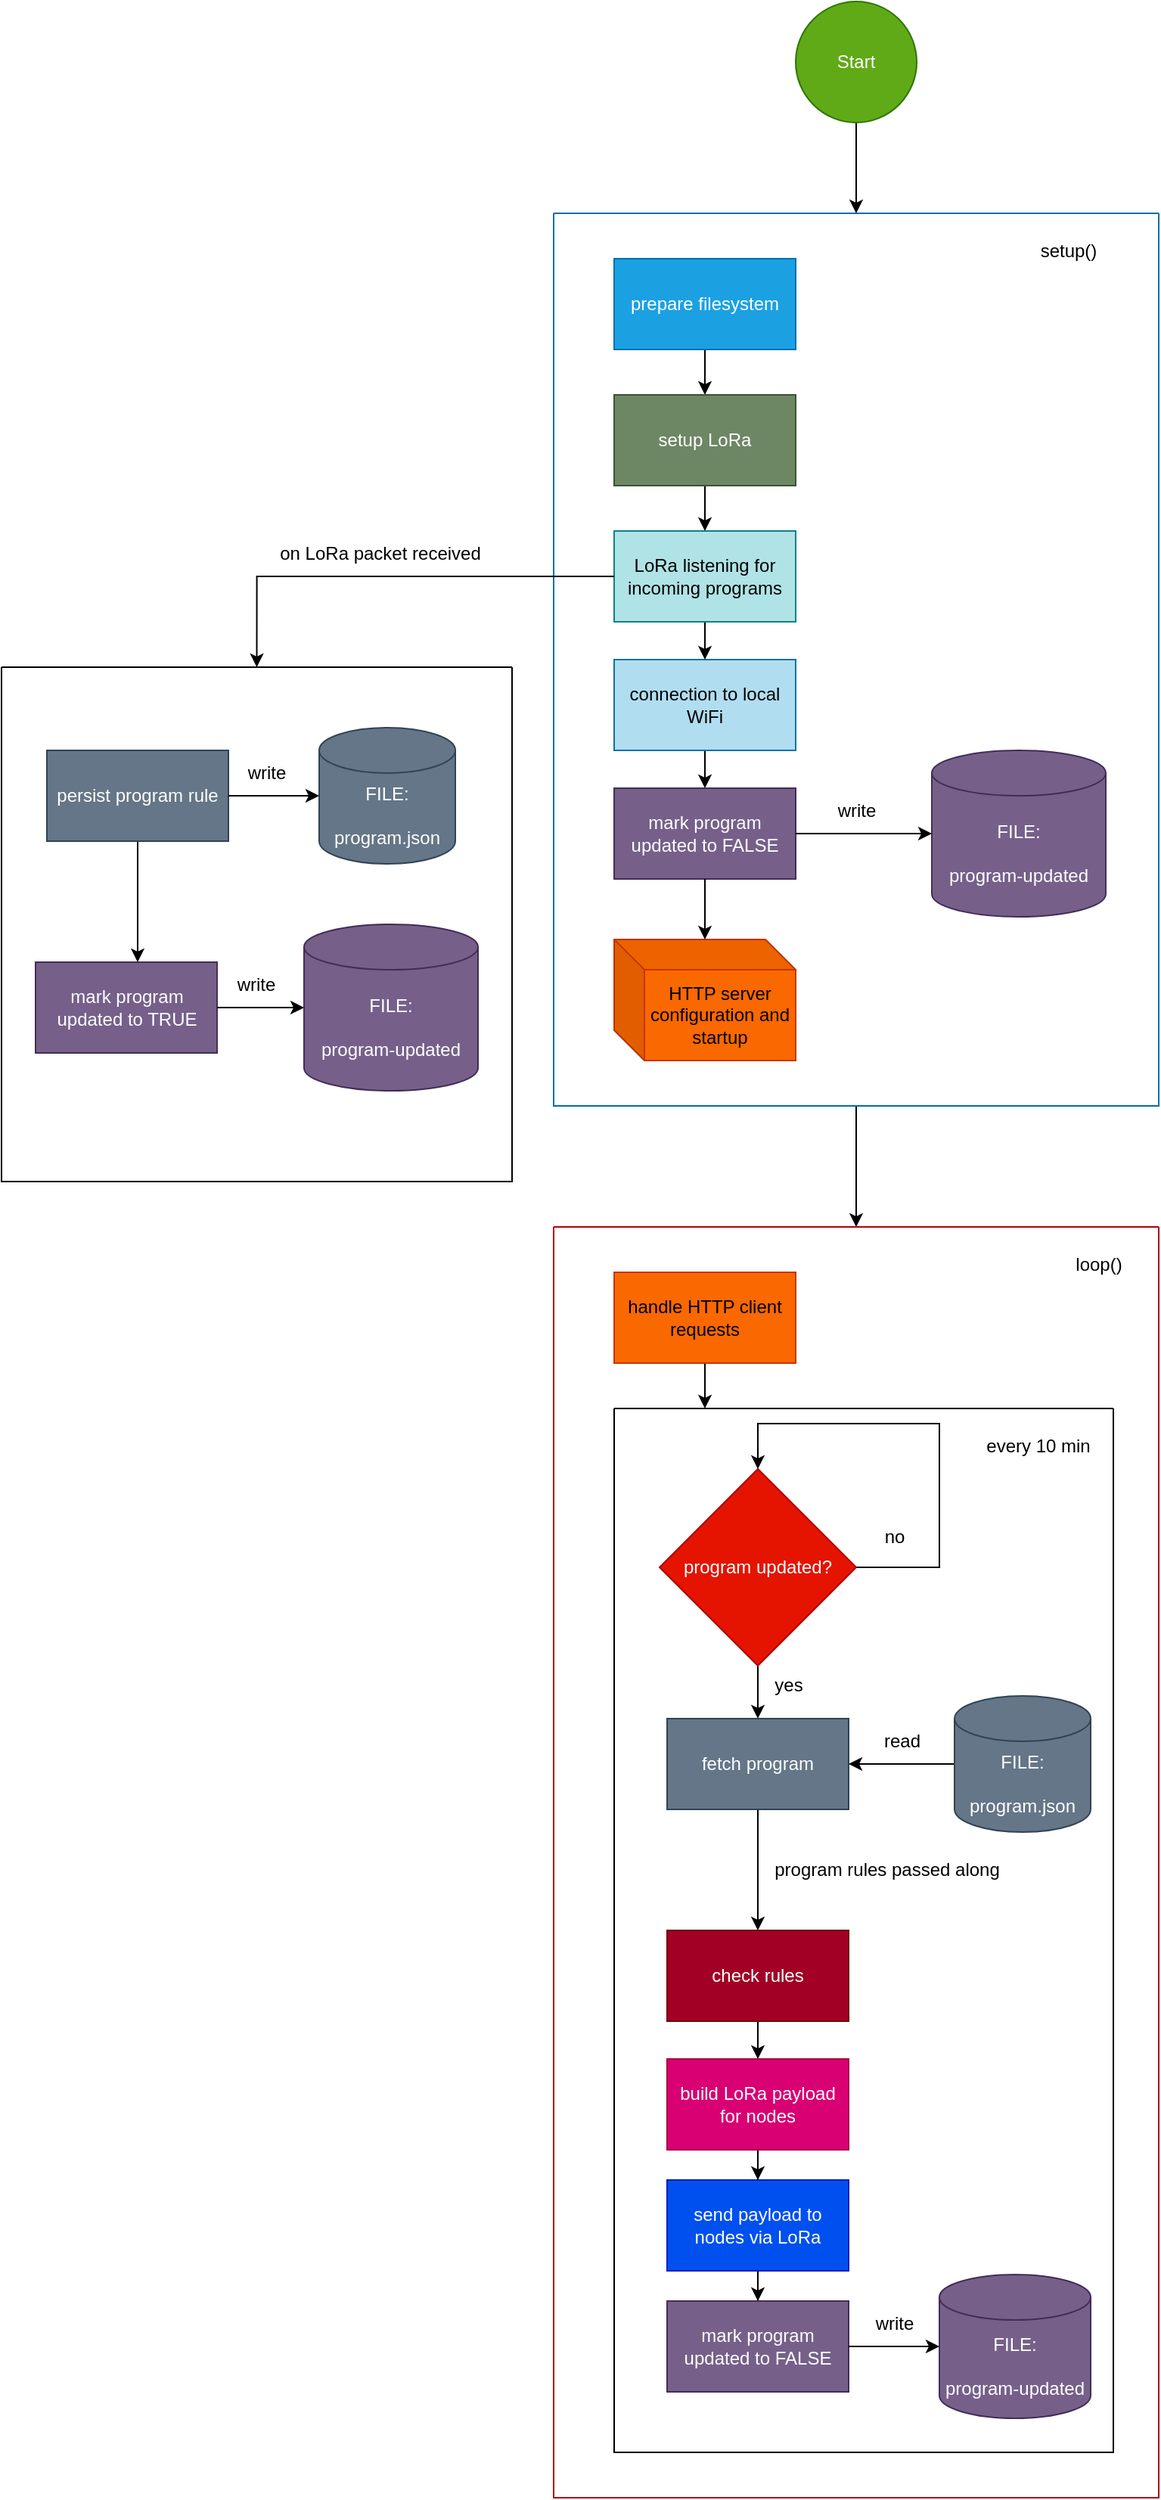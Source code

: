 <mxfile version="28.0.7">
  <diagram id="master-node" name="Flow">
    <mxGraphModel dx="2276" dy="722" grid="1" gridSize="10" guides="1" tooltips="1" connect="1" arrows="1" fold="1" page="1" pageScale="1" pageWidth="850" pageHeight="1100" background="#ffffff" math="0" shadow="0">
      <root>
        <mxCell id="0" />
        <mxCell id="1" parent="0" />
        <mxCell id="e-fHg1qAu55DlBUtpJUG-63" style="edgeStyle=orthogonalEdgeStyle;rounded=0;orthogonalLoop=1;jettySize=auto;html=1;" edge="1" parent="1" source="e-fHg1qAu55DlBUtpJUG-8" target="e-fHg1qAu55DlBUtpJUG-29">
          <mxGeometry relative="1" as="geometry" />
        </mxCell>
        <mxCell id="e-fHg1qAu55DlBUtpJUG-8" value="" style="swimlane;startSize=0;fillColor=#1ba1e2;fontColor=#ffffff;strokeColor=#006EAF;" vertex="1" parent="1">
          <mxGeometry x="225" y="180" width="400" height="590" as="geometry" />
        </mxCell>
        <mxCell id="e-fHg1qAu55DlBUtpJUG-10" value="setup()" style="text;html=1;align=center;verticalAlign=middle;resizable=0;points=[];autosize=1;strokeColor=none;fillColor=none;" vertex="1" parent="e-fHg1qAu55DlBUtpJUG-8">
          <mxGeometry x="310" y="10" width="60" height="30" as="geometry" />
        </mxCell>
        <mxCell id="e-fHg1qAu55DlBUtpJUG-23" style="edgeStyle=orthogonalEdgeStyle;rounded=0;orthogonalLoop=1;jettySize=auto;html=1;" edge="1" parent="e-fHg1qAu55DlBUtpJUG-8" source="e-fHg1qAu55DlBUtpJUG-11" target="e-fHg1qAu55DlBUtpJUG-12">
          <mxGeometry relative="1" as="geometry" />
        </mxCell>
        <mxCell id="e-fHg1qAu55DlBUtpJUG-11" value="prepare filesystem" style="rounded=0;whiteSpace=wrap;html=1;fillColor=#1ba1e2;fontColor=#ffffff;strokeColor=#006EAF;" vertex="1" parent="e-fHg1qAu55DlBUtpJUG-8">
          <mxGeometry x="40" y="30" width="120" height="60" as="geometry" />
        </mxCell>
        <mxCell id="e-fHg1qAu55DlBUtpJUG-26" style="edgeStyle=orthogonalEdgeStyle;rounded=0;orthogonalLoop=1;jettySize=auto;html=1;" edge="1" parent="e-fHg1qAu55DlBUtpJUG-8" source="e-fHg1qAu55DlBUtpJUG-15" target="e-fHg1qAu55DlBUtpJUG-18">
          <mxGeometry relative="1" as="geometry" />
        </mxCell>
        <mxCell id="e-fHg1qAu55DlBUtpJUG-15" value="connection to local WiFi" style="rounded=0;whiteSpace=wrap;html=1;fillColor=#b1ddf0;strokeColor=#10739e;" vertex="1" parent="e-fHg1qAu55DlBUtpJUG-8">
          <mxGeometry x="40" y="295" width="120" height="60" as="geometry" />
        </mxCell>
        <mxCell id="e-fHg1qAu55DlBUtpJUG-25" style="edgeStyle=orthogonalEdgeStyle;rounded=0;orthogonalLoop=1;jettySize=auto;html=1;" edge="1" parent="e-fHg1qAu55DlBUtpJUG-8" source="e-fHg1qAu55DlBUtpJUG-13" target="e-fHg1qAu55DlBUtpJUG-15">
          <mxGeometry relative="1" as="geometry" />
        </mxCell>
        <mxCell id="e-fHg1qAu55DlBUtpJUG-13" value="LoRa listening for incoming programs" style="rounded=0;whiteSpace=wrap;html=1;fillColor=#b0e3e6;strokeColor=#0e8088;" vertex="1" parent="e-fHg1qAu55DlBUtpJUG-8">
          <mxGeometry x="40" y="210" width="120" height="60" as="geometry" />
        </mxCell>
        <mxCell id="e-fHg1qAu55DlBUtpJUG-24" style="edgeStyle=orthogonalEdgeStyle;rounded=0;orthogonalLoop=1;jettySize=auto;html=1;" edge="1" parent="e-fHg1qAu55DlBUtpJUG-8" source="e-fHg1qAu55DlBUtpJUG-12" target="e-fHg1qAu55DlBUtpJUG-13">
          <mxGeometry relative="1" as="geometry" />
        </mxCell>
        <mxCell id="e-fHg1qAu55DlBUtpJUG-12" value="setup LoRa" style="rounded=0;whiteSpace=wrap;html=1;fillColor=#6d8764;fontColor=#ffffff;strokeColor=#3A5431;" vertex="1" parent="e-fHg1qAu55DlBUtpJUG-8">
          <mxGeometry x="40" y="120" width="120" height="60" as="geometry" />
        </mxCell>
        <mxCell id="e-fHg1qAu55DlBUtpJUG-17" value="HTTP server configuration and startup" style="shape=cube;whiteSpace=wrap;html=1;boundedLbl=1;backgroundOutline=1;darkOpacity=0.05;darkOpacity2=0.1;fillColor=#fa6800;fontColor=#000000;strokeColor=#C73500;" vertex="1" parent="e-fHg1qAu55DlBUtpJUG-8">
          <mxGeometry x="40" y="480" width="120" height="80" as="geometry" />
        </mxCell>
        <mxCell id="e-fHg1qAu55DlBUtpJUG-18" value="mark program updated to FALSE" style="rounded=0;whiteSpace=wrap;html=1;fillColor=#76608a;fontColor=#ffffff;strokeColor=#432D57;" vertex="1" parent="e-fHg1qAu55DlBUtpJUG-8">
          <mxGeometry x="40" y="380" width="120" height="60" as="geometry" />
        </mxCell>
        <mxCell id="e-fHg1qAu55DlBUtpJUG-19" value="&lt;div&gt;FILE:&lt;/div&gt;&lt;div&gt;&lt;br&gt;&lt;/div&gt;&lt;div&gt;program-updated&lt;/div&gt;" style="shape=cylinder3;whiteSpace=wrap;html=1;boundedLbl=1;backgroundOutline=1;size=15;fillColor=#76608a;fontColor=#ffffff;strokeColor=#432D57;" vertex="1" parent="e-fHg1qAu55DlBUtpJUG-8">
          <mxGeometry x="250" y="355" width="115" height="110" as="geometry" />
        </mxCell>
        <mxCell id="e-fHg1qAu55DlBUtpJUG-20" style="edgeStyle=orthogonalEdgeStyle;rounded=0;orthogonalLoop=1;jettySize=auto;html=1;entryX=0;entryY=0.5;entryDx=0;entryDy=0;entryPerimeter=0;" edge="1" parent="e-fHg1qAu55DlBUtpJUG-8" source="e-fHg1qAu55DlBUtpJUG-18" target="e-fHg1qAu55DlBUtpJUG-19">
          <mxGeometry relative="1" as="geometry" />
        </mxCell>
        <mxCell id="e-fHg1qAu55DlBUtpJUG-21" value="write" style="text;html=1;align=center;verticalAlign=middle;resizable=0;points=[];autosize=1;strokeColor=none;fillColor=none;" vertex="1" parent="e-fHg1qAu55DlBUtpJUG-8">
          <mxGeometry x="175" y="380" width="50" height="30" as="geometry" />
        </mxCell>
        <mxCell id="e-fHg1qAu55DlBUtpJUG-27" style="edgeStyle=orthogonalEdgeStyle;rounded=0;orthogonalLoop=1;jettySize=auto;html=1;entryX=0.5;entryY=0;entryDx=0;entryDy=0;entryPerimeter=0;" edge="1" parent="e-fHg1qAu55DlBUtpJUG-8" source="e-fHg1qAu55DlBUtpJUG-18" target="e-fHg1qAu55DlBUtpJUG-17">
          <mxGeometry relative="1" as="geometry" />
        </mxCell>
        <mxCell id="e-fHg1qAu55DlBUtpJUG-28" style="edgeStyle=orthogonalEdgeStyle;rounded=0;orthogonalLoop=1;jettySize=auto;html=1;entryX=0.5;entryY=0;entryDx=0;entryDy=0;" edge="1" parent="1" source="e-fHg1qAu55DlBUtpJUG-9" target="e-fHg1qAu55DlBUtpJUG-8">
          <mxGeometry relative="1" as="geometry" />
        </mxCell>
        <mxCell id="e-fHg1qAu55DlBUtpJUG-9" value="Start" style="ellipse;whiteSpace=wrap;html=1;aspect=fixed;fillColor=#60a917;fontColor=#ffffff;strokeColor=#2D7600;" vertex="1" parent="1">
          <mxGeometry x="385" y="40" width="80" height="80" as="geometry" />
        </mxCell>
        <mxCell id="e-fHg1qAu55DlBUtpJUG-29" value="" style="swimlane;startSize=0;fillColor=#e51400;fontColor=#ffffff;strokeColor=#B20000;" vertex="1" parent="1">
          <mxGeometry x="225" y="850" width="400" height="840" as="geometry" />
        </mxCell>
        <mxCell id="e-fHg1qAu55DlBUtpJUG-30" value="loop()" style="text;html=1;align=center;verticalAlign=middle;resizable=0;points=[];autosize=1;strokeColor=none;fillColor=none;" vertex="1" parent="e-fHg1qAu55DlBUtpJUG-29">
          <mxGeometry x="335" y="10" width="50" height="30" as="geometry" />
        </mxCell>
        <mxCell id="e-fHg1qAu55DlBUtpJUG-31" style="edgeStyle=orthogonalEdgeStyle;rounded=0;orthogonalLoop=1;jettySize=auto;html=1;" edge="1" parent="e-fHg1qAu55DlBUtpJUG-29" source="e-fHg1qAu55DlBUtpJUG-32">
          <mxGeometry relative="1" as="geometry">
            <mxPoint x="100" y="120" as="targetPoint" />
          </mxGeometry>
        </mxCell>
        <mxCell id="e-fHg1qAu55DlBUtpJUG-32" value="handle HTTP client requests" style="rounded=0;whiteSpace=wrap;html=1;fillColor=#fa6800;fontColor=#000000;strokeColor=#C73500;" vertex="1" parent="e-fHg1qAu55DlBUtpJUG-29">
          <mxGeometry x="40" y="30" width="120" height="60" as="geometry" />
        </mxCell>
        <mxCell id="e-fHg1qAu55DlBUtpJUG-47" value="" style="swimlane;startSize=0;" vertex="1" parent="e-fHg1qAu55DlBUtpJUG-29">
          <mxGeometry x="40" y="120" width="330" height="690" as="geometry" />
        </mxCell>
        <mxCell id="e-fHg1qAu55DlBUtpJUG-48" value="every 10 min" style="text;html=1;align=center;verticalAlign=middle;resizable=0;points=[];autosize=1;strokeColor=none;fillColor=none;" vertex="1" parent="e-fHg1qAu55DlBUtpJUG-47">
          <mxGeometry x="235" y="10" width="90" height="30" as="geometry" />
        </mxCell>
        <mxCell id="e-fHg1qAu55DlBUtpJUG-51" value="" style="edgeStyle=orthogonalEdgeStyle;rounded=0;orthogonalLoop=1;jettySize=auto;html=1;" edge="1" parent="e-fHg1qAu55DlBUtpJUG-47" source="e-fHg1qAu55DlBUtpJUG-49" target="e-fHg1qAu55DlBUtpJUG-50">
          <mxGeometry relative="1" as="geometry" />
        </mxCell>
        <mxCell id="e-fHg1qAu55DlBUtpJUG-49" value="program updated?" style="rhombus;whiteSpace=wrap;html=1;fillColor=#e51400;fontColor=#ffffff;strokeColor=#B20000;" vertex="1" parent="e-fHg1qAu55DlBUtpJUG-47">
          <mxGeometry x="30" y="40" width="130" height="130" as="geometry" />
        </mxCell>
        <mxCell id="e-fHg1qAu55DlBUtpJUG-65" value="" style="edgeStyle=orthogonalEdgeStyle;rounded=0;orthogonalLoop=1;jettySize=auto;html=1;" edge="1" parent="e-fHg1qAu55DlBUtpJUG-47" source="e-fHg1qAu55DlBUtpJUG-50" target="e-fHg1qAu55DlBUtpJUG-64">
          <mxGeometry relative="1" as="geometry" />
        </mxCell>
        <mxCell id="e-fHg1qAu55DlBUtpJUG-50" value="fetch program" style="whiteSpace=wrap;html=1;fillColor=#647687;fontColor=#ffffff;strokeColor=#314354;" vertex="1" parent="e-fHg1qAu55DlBUtpJUG-47">
          <mxGeometry x="35" y="205" width="120" height="60" as="geometry" />
        </mxCell>
        <mxCell id="e-fHg1qAu55DlBUtpJUG-53" style="edgeStyle=orthogonalEdgeStyle;rounded=0;orthogonalLoop=1;jettySize=auto;html=1;entryX=1;entryY=0.5;entryDx=0;entryDy=0;" edge="1" parent="e-fHg1qAu55DlBUtpJUG-47" source="e-fHg1qAu55DlBUtpJUG-52" target="e-fHg1qAu55DlBUtpJUG-50">
          <mxGeometry relative="1" as="geometry" />
        </mxCell>
        <mxCell id="e-fHg1qAu55DlBUtpJUG-52" value="&lt;div&gt;FILE:&lt;/div&gt;&lt;div&gt;&lt;br&gt;&lt;/div&gt;&lt;div&gt;program.json&lt;/div&gt;" style="shape=cylinder3;whiteSpace=wrap;html=1;boundedLbl=1;backgroundOutline=1;size=15;fillColor=#647687;fontColor=#ffffff;strokeColor=#314354;" vertex="1" parent="e-fHg1qAu55DlBUtpJUG-47">
          <mxGeometry x="225" y="190" width="90" height="90" as="geometry" />
        </mxCell>
        <mxCell id="e-fHg1qAu55DlBUtpJUG-54" value="read" style="text;html=1;align=center;verticalAlign=middle;resizable=0;points=[];autosize=1;strokeColor=none;fillColor=none;" vertex="1" parent="e-fHg1qAu55DlBUtpJUG-47">
          <mxGeometry x="165" y="205" width="50" height="30" as="geometry" />
        </mxCell>
        <mxCell id="e-fHg1qAu55DlBUtpJUG-68" value="" style="edgeStyle=orthogonalEdgeStyle;rounded=0;orthogonalLoop=1;jettySize=auto;html=1;" edge="1" parent="e-fHg1qAu55DlBUtpJUG-47" source="e-fHg1qAu55DlBUtpJUG-64" target="e-fHg1qAu55DlBUtpJUG-67">
          <mxGeometry relative="1" as="geometry" />
        </mxCell>
        <mxCell id="e-fHg1qAu55DlBUtpJUG-64" value="check rules" style="whiteSpace=wrap;html=1;fillColor=#a20025;fontColor=#ffffff;strokeColor=#6F0000;" vertex="1" parent="e-fHg1qAu55DlBUtpJUG-47">
          <mxGeometry x="35" y="345" width="120" height="60" as="geometry" />
        </mxCell>
        <mxCell id="e-fHg1qAu55DlBUtpJUG-66" value="program rules passed along" style="text;html=1;align=center;verticalAlign=middle;resizable=0;points=[];autosize=1;strokeColor=none;fillColor=none;" vertex="1" parent="e-fHg1qAu55DlBUtpJUG-47">
          <mxGeometry x="95" y="290" width="170" height="30" as="geometry" />
        </mxCell>
        <mxCell id="e-fHg1qAu55DlBUtpJUG-70" value="" style="edgeStyle=orthogonalEdgeStyle;rounded=0;orthogonalLoop=1;jettySize=auto;html=1;" edge="1" parent="e-fHg1qAu55DlBUtpJUG-47" source="e-fHg1qAu55DlBUtpJUG-67" target="e-fHg1qAu55DlBUtpJUG-69">
          <mxGeometry relative="1" as="geometry" />
        </mxCell>
        <mxCell id="e-fHg1qAu55DlBUtpJUG-67" value="build LoRa payload for nodes" style="whiteSpace=wrap;html=1;fillColor=#d80073;fontColor=#ffffff;strokeColor=#A50040;" vertex="1" parent="e-fHg1qAu55DlBUtpJUG-47">
          <mxGeometry x="35" y="430" width="120" height="60" as="geometry" />
        </mxCell>
        <mxCell id="e-fHg1qAu55DlBUtpJUG-71" style="edgeStyle=orthogonalEdgeStyle;rounded=0;orthogonalLoop=1;jettySize=auto;html=1;entryX=0.5;entryY=0;entryDx=0;entryDy=0;" edge="1" parent="e-fHg1qAu55DlBUtpJUG-47" source="e-fHg1qAu55DlBUtpJUG-69" target="e-fHg1qAu55DlBUtpJUG-57">
          <mxGeometry relative="1" as="geometry" />
        </mxCell>
        <mxCell id="e-fHg1qAu55DlBUtpJUG-69" value="send payload to nodes via LoRa" style="whiteSpace=wrap;html=1;fillColor=#0050ef;fontColor=#ffffff;strokeColor=#001DBC;" vertex="1" parent="e-fHg1qAu55DlBUtpJUG-47">
          <mxGeometry x="35" y="510" width="120" height="60" as="geometry" />
        </mxCell>
        <mxCell id="e-fHg1qAu55DlBUtpJUG-57" value="mark program updated to FALSE" style="rounded=0;whiteSpace=wrap;html=1;fillColor=#76608a;fontColor=#ffffff;strokeColor=#432D57;" vertex="1" parent="e-fHg1qAu55DlBUtpJUG-47">
          <mxGeometry x="35" y="590" width="120" height="60" as="geometry" />
        </mxCell>
        <mxCell id="e-fHg1qAu55DlBUtpJUG-58" value="&lt;div&gt;FILE:&lt;/div&gt;&lt;div&gt;&lt;br&gt;&lt;/div&gt;&lt;div&gt;program-updated&lt;/div&gt;" style="shape=cylinder3;whiteSpace=wrap;html=1;boundedLbl=1;backgroundOutline=1;size=15;fillColor=#76608a;fontColor=#ffffff;strokeColor=#432D57;" vertex="1" parent="e-fHg1qAu55DlBUtpJUG-47">
          <mxGeometry x="215" y="572.5" width="100" height="95" as="geometry" />
        </mxCell>
        <mxCell id="e-fHg1qAu55DlBUtpJUG-59" value="write" style="text;html=1;align=center;verticalAlign=middle;resizable=0;points=[];autosize=1;strokeColor=none;fillColor=none;" vertex="1" parent="e-fHg1qAu55DlBUtpJUG-47">
          <mxGeometry x="160" y="590" width="50" height="30" as="geometry" />
        </mxCell>
        <mxCell id="e-fHg1qAu55DlBUtpJUG-60" style="edgeStyle=orthogonalEdgeStyle;rounded=0;orthogonalLoop=1;jettySize=auto;html=1;entryX=0;entryY=0.5;entryDx=0;entryDy=0;entryPerimeter=0;" edge="1" parent="e-fHg1qAu55DlBUtpJUG-47" source="e-fHg1qAu55DlBUtpJUG-57" target="e-fHg1qAu55DlBUtpJUG-58">
          <mxGeometry relative="1" as="geometry" />
        </mxCell>
        <mxCell id="e-fHg1qAu55DlBUtpJUG-93" style="edgeStyle=orthogonalEdgeStyle;rounded=0;orthogonalLoop=1;jettySize=auto;html=1;entryX=0.5;entryY=0;entryDx=0;entryDy=0;exitX=1;exitY=0.5;exitDx=0;exitDy=0;" edge="1" parent="e-fHg1qAu55DlBUtpJUG-47" source="e-fHg1qAu55DlBUtpJUG-49" target="e-fHg1qAu55DlBUtpJUG-49">
          <mxGeometry relative="1" as="geometry">
            <Array as="points">
              <mxPoint x="215" y="105" />
              <mxPoint x="215" y="10" />
              <mxPoint x="95" y="10" />
            </Array>
          </mxGeometry>
        </mxCell>
        <mxCell id="e-fHg1qAu55DlBUtpJUG-94" value="no" style="text;html=1;align=center;verticalAlign=middle;resizable=0;points=[];autosize=1;strokeColor=none;fillColor=none;" vertex="1" parent="e-fHg1qAu55DlBUtpJUG-47">
          <mxGeometry x="165" y="70" width="40" height="30" as="geometry" />
        </mxCell>
        <mxCell id="e-fHg1qAu55DlBUtpJUG-72" value="yes" style="text;html=1;align=center;verticalAlign=middle;resizable=0;points=[];autosize=1;strokeColor=none;fillColor=none;" vertex="1" parent="1">
          <mxGeometry x="360" y="1138" width="40" height="30" as="geometry" />
        </mxCell>
        <mxCell id="e-fHg1qAu55DlBUtpJUG-74" value="" style="swimlane;startSize=0;" vertex="1" parent="1">
          <mxGeometry x="-140" y="480" width="337.5" height="340" as="geometry" />
        </mxCell>
        <mxCell id="e-fHg1qAu55DlBUtpJUG-82" value="" style="edgeStyle=orthogonalEdgeStyle;rounded=0;orthogonalLoop=1;jettySize=auto;html=1;" edge="1" parent="e-fHg1qAu55DlBUtpJUG-74" source="e-fHg1qAu55DlBUtpJUG-76">
          <mxGeometry relative="1" as="geometry">
            <mxPoint x="90" y="195" as="targetPoint" />
          </mxGeometry>
        </mxCell>
        <mxCell id="e-fHg1qAu55DlBUtpJUG-76" value="persist program rule" style="whiteSpace=wrap;html=1;fillColor=#647687;fontColor=#ffffff;strokeColor=#314354;" vertex="1" parent="e-fHg1qAu55DlBUtpJUG-74">
          <mxGeometry x="30" y="55" width="120" height="60" as="geometry" />
        </mxCell>
        <mxCell id="e-fHg1qAu55DlBUtpJUG-78" value="&lt;div&gt;FILE:&lt;/div&gt;&lt;div&gt;&lt;br&gt;&lt;/div&gt;&lt;div&gt;program.json&lt;/div&gt;" style="shape=cylinder3;whiteSpace=wrap;html=1;boundedLbl=1;backgroundOutline=1;size=15;fillColor=#647687;fontColor=#ffffff;strokeColor=#314354;" vertex="1" parent="e-fHg1qAu55DlBUtpJUG-74">
          <mxGeometry x="210" y="40" width="90" height="90" as="geometry" />
        </mxCell>
        <mxCell id="e-fHg1qAu55DlBUtpJUG-79" style="edgeStyle=orthogonalEdgeStyle;rounded=0;orthogonalLoop=1;jettySize=auto;html=1;entryX=0;entryY=0.5;entryDx=0;entryDy=0;entryPerimeter=0;" edge="1" parent="e-fHg1qAu55DlBUtpJUG-74" source="e-fHg1qAu55DlBUtpJUG-76" target="e-fHg1qAu55DlBUtpJUG-78">
          <mxGeometry relative="1" as="geometry" />
        </mxCell>
        <mxCell id="e-fHg1qAu55DlBUtpJUG-80" value="write" style="text;html=1;align=center;verticalAlign=middle;resizable=0;points=[];autosize=1;strokeColor=none;fillColor=none;" vertex="1" parent="e-fHg1qAu55DlBUtpJUG-74">
          <mxGeometry x="150" y="55" width="50" height="30" as="geometry" />
        </mxCell>
        <mxCell id="e-fHg1qAu55DlBUtpJUG-84" value="mark program updated to TRUE" style="rounded=0;whiteSpace=wrap;html=1;fillColor=#76608a;fontColor=#ffffff;strokeColor=#432D57;" vertex="1" parent="e-fHg1qAu55DlBUtpJUG-74">
          <mxGeometry x="22.5" y="195" width="120" height="60" as="geometry" />
        </mxCell>
        <mxCell id="e-fHg1qAu55DlBUtpJUG-85" value="&lt;div&gt;FILE:&lt;/div&gt;&lt;div&gt;&lt;br&gt;&lt;/div&gt;&lt;div&gt;program-updated&lt;/div&gt;" style="shape=cylinder3;whiteSpace=wrap;html=1;boundedLbl=1;backgroundOutline=1;size=15;fillColor=#76608a;fontColor=#ffffff;strokeColor=#432D57;" vertex="1" parent="e-fHg1qAu55DlBUtpJUG-74">
          <mxGeometry x="200" y="170" width="115" height="110" as="geometry" />
        </mxCell>
        <mxCell id="e-fHg1qAu55DlBUtpJUG-86" style="edgeStyle=orthogonalEdgeStyle;rounded=0;orthogonalLoop=1;jettySize=auto;html=1;entryX=0;entryY=0.5;entryDx=0;entryDy=0;entryPerimeter=0;" edge="1" parent="e-fHg1qAu55DlBUtpJUG-74" source="e-fHg1qAu55DlBUtpJUG-84" target="e-fHg1qAu55DlBUtpJUG-85">
          <mxGeometry relative="1" as="geometry" />
        </mxCell>
        <mxCell id="e-fHg1qAu55DlBUtpJUG-87" value="write" style="text;html=1;align=center;verticalAlign=middle;resizable=0;points=[];autosize=1;strokeColor=none;fillColor=none;" vertex="1" parent="e-fHg1qAu55DlBUtpJUG-74">
          <mxGeometry x="142.5" y="195" width="50" height="30" as="geometry" />
        </mxCell>
        <mxCell id="e-fHg1qAu55DlBUtpJUG-88" style="edgeStyle=orthogonalEdgeStyle;rounded=0;orthogonalLoop=1;jettySize=auto;html=1;entryX=0.5;entryY=0;entryDx=0;entryDy=0;" edge="1" parent="1" source="e-fHg1qAu55DlBUtpJUG-13" target="e-fHg1qAu55DlBUtpJUG-74">
          <mxGeometry relative="1" as="geometry" />
        </mxCell>
        <mxCell id="e-fHg1qAu55DlBUtpJUG-89" value="on LoRa packet received" style="text;html=1;align=center;verticalAlign=middle;resizable=0;points=[];autosize=1;strokeColor=none;fillColor=none;" vertex="1" parent="1">
          <mxGeometry x="30" y="390" width="160" height="30" as="geometry" />
        </mxCell>
      </root>
    </mxGraphModel>
  </diagram>
</mxfile>
